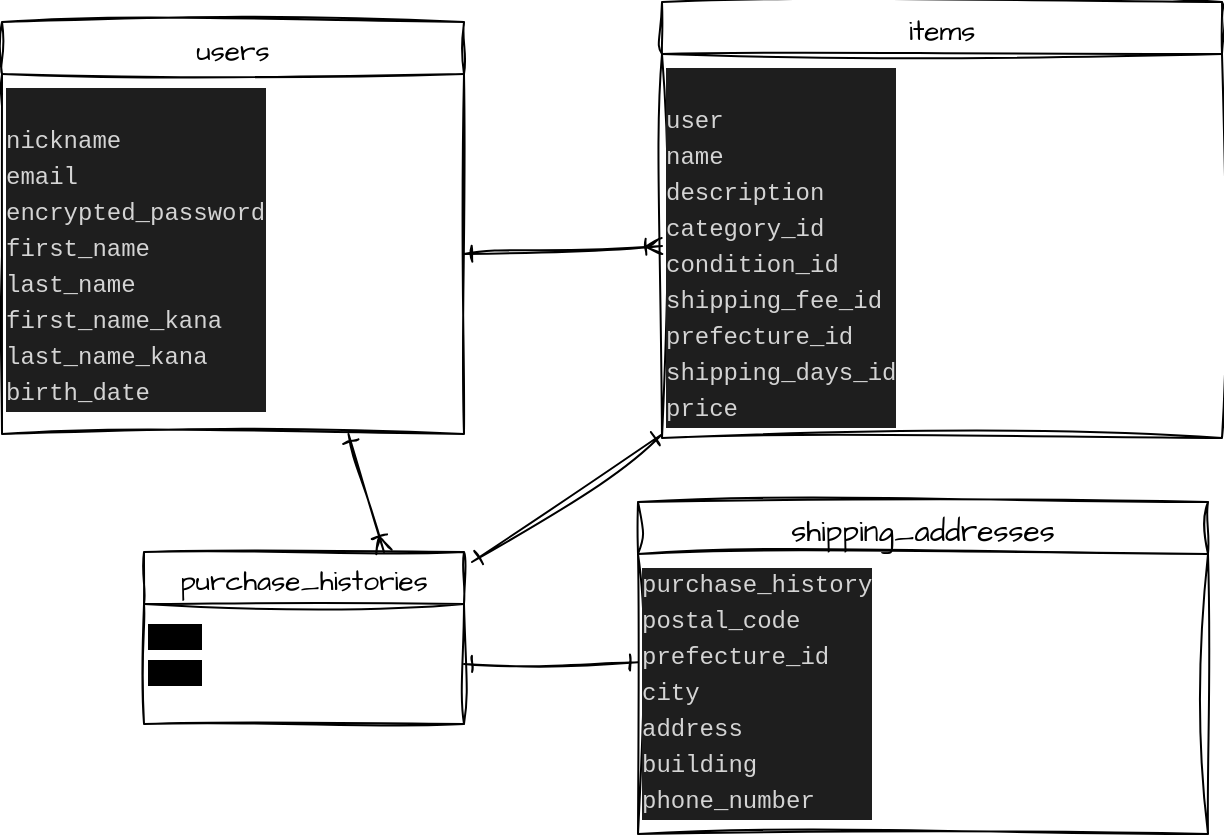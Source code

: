 <mxfile>
    <diagram id="_lsvfHyqP8XNk85C0SlL" name="ページ1">
        <mxGraphModel dx="566" dy="532" grid="1" gridSize="10" guides="1" tooltips="1" connect="1" arrows="1" fold="1" page="1" pageScale="1" pageWidth="827" pageHeight="1169" math="0" shadow="0">
            <root>
                <mxCell id="0"/>
                <mxCell id="1" parent="0"/>
                <mxCell id="12" value="users" style="swimlane;fontStyle=0;childLayout=stackLayout;horizontal=1;startSize=26;horizontalStack=0;resizeParent=1;resizeParentMax=0;resizeLast=0;collapsible=1;marginBottom=0;align=center;fontSize=14;sketch=1;hachureGap=4;jiggle=2;curveFitting=1;fontFamily=Architects Daughter;fontSource=https%3A%2F%2Ffonts.googleapis.com%2Fcss%3Ffamily%3DArchitects%2BDaughter;" parent="1" vertex="1">
                    <mxGeometry x="30" y="15" width="231" height="206" as="geometry">
                        <mxRectangle x="5" y="50" width="80" height="30" as="alternateBounds"/>
                    </mxGeometry>
                </mxCell>
                <mxCell id="47" value="&lt;div style=&quot;color: rgb(212, 212, 212); background-color: rgb(30, 30, 30); font-family: Menlo, Monaco, &amp;quot;Courier New&amp;quot;, monospace; font-weight: normal; font-size: 12px; line-height: 18px;&quot;&gt;&lt;div&gt;&lt;br&gt;&lt;/div&gt;&lt;div&gt;&lt;span style=&quot;color: #d4d4d4;&quot;&gt;nickname&lt;/span&gt;&lt;/div&gt;&lt;div&gt;&lt;span style=&quot;color: #d4d4d4;&quot;&gt;email&lt;/span&gt;&lt;/div&gt;&lt;div&gt;&lt;span style=&quot;color: #d4d4d4;&quot;&gt;encrypted_password&lt;/span&gt;&lt;/div&gt;&lt;div&gt;&lt;span style=&quot;color: #d4d4d4;&quot;&gt;first_name&lt;/span&gt;&lt;/div&gt;&lt;div&gt;&lt;span style=&quot;color: #d4d4d4;&quot;&gt;last_name&lt;/span&gt;&lt;/div&gt;&lt;div&gt;&lt;span style=&quot;color: #d4d4d4;&quot;&gt;first_name_kana&lt;/span&gt;&lt;/div&gt;&lt;div&gt;last_name_kana&lt;/div&gt;&lt;div&gt;&lt;span style=&quot;color: #d4d4d4;&quot;&gt;birth_date&amp;nbsp;&lt;/span&gt;&lt;/div&gt;&lt;/div&gt;" style="text;whiteSpace=wrap;html=1;fontSize=6;fontFamily=Architects Daughter;" vertex="1" parent="12">
                    <mxGeometry y="26" width="231" height="180" as="geometry"/>
                </mxCell>
                <mxCell id="16" value="items" style="swimlane;fontStyle=0;childLayout=stackLayout;horizontal=1;startSize=26;horizontalStack=0;resizeParent=1;resizeParentMax=0;resizeLast=0;collapsible=1;marginBottom=0;align=center;fontSize=14;sketch=1;hachureGap=4;jiggle=2;curveFitting=1;fontFamily=Architects Daughter;fontSource=https%3A%2F%2Ffonts.googleapis.com%2Fcss%3Ffamily%3DArchitects%2BDaughter;" parent="1" vertex="1">
                    <mxGeometry x="360" y="5" width="280" height="218" as="geometry"/>
                </mxCell>
                <mxCell id="48" value="&lt;div style=&quot;color: rgb(212, 212, 212); background-color: rgb(30, 30, 30); font-family: Menlo, Monaco, &amp;quot;Courier New&amp;quot;, monospace; font-size: 12px; line-height: 18px;&quot;&gt;&lt;div&gt;&lt;br&gt;&lt;/div&gt;&lt;div&gt;&lt;span style=&quot;color: #d4d4d4;&quot;&gt;user&lt;/span&gt;&lt;/div&gt;&lt;div&gt;name&amp;nbsp;&lt;/div&gt;&lt;div&gt;description&amp;nbsp;&lt;/div&gt;&lt;div&gt;&lt;span style=&quot;color: #d4d4d4;&quot;&gt;category_id&amp;nbsp;&lt;/span&gt;&lt;/div&gt;&lt;div&gt;&lt;span style=&quot;color: #d4d4d4;&quot;&gt;condition_id&amp;nbsp;&lt;/span&gt;&lt;/div&gt;&lt;div&gt;&lt;span style=&quot;color: #d4d4d4;&quot;&gt;shipping_fee_id&lt;/span&gt;&lt;/div&gt;&lt;div&gt;&lt;span style=&quot;color: #d4d4d4;&quot;&gt;prefecture_id&lt;/span&gt;&lt;/div&gt;&lt;div&gt;&lt;span style=&quot;color: #d4d4d4;&quot;&gt;shipping_days_id&lt;/span&gt;&lt;/div&gt;&lt;div&gt;&lt;span style=&quot;color: #d4d4d4;&quot;&gt;price&lt;/span&gt;&lt;/div&gt;&lt;/div&gt;" style="text;whiteSpace=wrap;html=1;fontSize=6;fontFamily=Architects Daughter;fontStyle=0" vertex="1" parent="16">
                    <mxGeometry y="26" width="280" height="192" as="geometry"/>
                </mxCell>
                <mxCell id="20" value="shipping_addresses" style="swimlane;fontStyle=0;childLayout=stackLayout;horizontal=1;startSize=26;horizontalStack=0;resizeParent=1;resizeParentMax=0;resizeLast=0;collapsible=1;marginBottom=0;align=center;fontSize=15;sketch=1;hachureGap=4;jiggle=2;curveFitting=1;fontFamily=Architects Daughter;fontSource=https%3A%2F%2Ffonts.googleapis.com%2Fcss%3Ffamily%3DArchitects%2BDaughter;" parent="1" vertex="1">
                    <mxGeometry x="348" y="255" width="285" height="166" as="geometry"/>
                </mxCell>
                <mxCell id="49" value="&lt;div style=&quot;color: rgb(212, 212, 212); background-color: rgb(30, 30, 30); font-family: Menlo, Monaco, &amp;quot;Courier New&amp;quot;, monospace; font-weight: normal; font-size: 12px; line-height: 18px;&quot;&gt;&lt;div&gt;purchase_history&lt;/div&gt;&lt;div&gt;postal_code&lt;br&gt;&lt;/div&gt;&lt;div&gt;&lt;span style=&quot;color: #d4d4d4;&quot;&gt;prefecture_id&lt;/span&gt;&lt;/div&gt;&lt;div&gt;&lt;span style=&quot;color: #d4d4d4;&quot;&gt;city&lt;/span&gt;&lt;/div&gt;&lt;div&gt;&lt;span style=&quot;color: #d4d4d4;&quot;&gt;address&lt;/span&gt;&lt;/div&gt;&lt;div&gt;&lt;span style=&quot;color: #d4d4d4;&quot;&gt;building&lt;/span&gt;&lt;/div&gt;&lt;div&gt;&lt;span style=&quot;color: #d4d4d4;&quot;&gt;phone_number&lt;/span&gt;&lt;/div&gt;&lt;/div&gt;" style="text;whiteSpace=wrap;html=1;fontSize=6;fontFamily=Architects Daughter;" vertex="1" parent="20">
                    <mxGeometry y="26" width="285" height="140" as="geometry"/>
                </mxCell>
                <mxCell id="60" style="edgeStyle=none;sketch=1;hachureGap=4;jiggle=2;curveFitting=1;html=1;exitX=1;exitY=0.5;exitDx=0;exitDy=0;fontFamily=Architects Daughter;fontSource=https%3A%2F%2Ffonts.googleapis.com%2Fcss%3Ffamily%3DArchitects%2BDaughter;fontSize=6;endArrow=ERoneToMany;endFill=0;startArrow=ERone;startFill=0;entryX=0;entryY=0.5;entryDx=0;entryDy=0;" edge="1" parent="1" source="47" target="48">
                    <mxGeometry relative="1" as="geometry">
                        <mxPoint x="350" y="180" as="targetPoint"/>
                    </mxGeometry>
                </mxCell>
                <mxCell id="63" value="purchase_histories" style="swimlane;fontStyle=0;childLayout=stackLayout;horizontal=1;startSize=26;horizontalStack=0;resizeParent=1;resizeParentMax=0;resizeLast=0;collapsible=1;marginBottom=0;align=center;fontSize=14;sketch=1;hachureGap=4;jiggle=2;curveFitting=1;fontFamily=Architects Daughter;fontSource=https%3A%2F%2Ffonts.googleapis.com%2Fcss%3Ffamily%3DArchitects%2BDaughter;" vertex="1" parent="1">
                    <mxGeometry x="101" y="280" width="160" height="86" as="geometry"/>
                </mxCell>
                <mxCell id="71" value="&lt;font style=&quot;font-size: 11px;&quot;&gt;&lt;b&gt;&lt;span style=&quot;border: 0px solid rgb(217, 217, 227); box-sizing: border-box; --tw-border-spacing-x:0; --tw-border-spacing-y:0; --tw-translate-x:0; --tw-translate-y:0; --tw-rotate:0; --tw-skew-x:0; --tw-skew-y:0; --tw-scale-x:1; --tw-scale-y:1; --tw-pan-x: ; --tw-pan-y: ; --tw-pinch-zoom: ; --tw-scroll-snap-strictness:proximity; --tw-ordinal: ; --tw-slashed-zero: ; --tw-numeric-figure: ; --tw-numeric-spacing: ; --tw-numeric-fraction: ; --tw-ring-inset: ; --tw-ring-offset-width:0px; --tw-ring-offset-color:#fff; --tw-ring-color:rgba(59,130,246,0.5); --tw-ring-offset-shadow:0 0 transparent; --tw-ring-shadow:0 0 transparent; --tw-shadow:0 0 transparent; --tw-shadow-colored:0 0 transparent; --tw-blur: ; --tw-brightness: ; --tw-contrast: ; --tw-grayscale: ; --tw-hue-rotate: ; --tw-invert: ; --tw-saturate: ; --tw-sepia: ; --tw-drop-shadow: ; --tw-backdrop-blur: ; --tw-backdrop-brightness: ; --tw-backdrop-contrast: ; --tw-backdrop-grayscale: ; --tw-backdrop-hue-rotate: ; --tw-backdrop-invert: ; --tw-backdrop-opacity: ; --tw-backdrop-saturate: ; --tw-backdrop-sepia: ; font-family: &amp;quot;Söhne Mono&amp;quot;, Monaco, &amp;quot;Andale Mono&amp;quot;, &amp;quot;Ubuntu Mono&amp;quot;, monospace; font-style: normal; font-variant-ligatures: normal; font-variant-caps: normal; letter-spacing: normal; orphans: 2; text-align: left; text-indent: 0px; text-transform: none; widows: 2; word-spacing: 0px; -webkit-text-stroke-width: 0px; background-color: rgb(0, 0, 0); text-decoration-thickness: initial; text-decoration-style: initial; text-decoration-color: initial;&quot; class=&quot;hljs-string&quot;&gt;user&lt;/span&gt;&lt;span style=&quot;font-family: &amp;quot;Söhne Mono&amp;quot;, Monaco, &amp;quot;Andale Mono&amp;quot;, &amp;quot;Ubuntu Mono&amp;quot;, monospace; font-style: normal; font-variant-ligatures: normal; font-variant-caps: normal; letter-spacing: normal; orphans: 2; text-align: left; text-indent: 0px; text-transform: none; widows: 2; word-spacing: 0px; -webkit-text-stroke-width: 0px; background-color: rgb(0, 0, 0); text-decoration-thickness: initial; text-decoration-style: initial; text-decoration-color: initial; float: none; display: inline !important;&quot;&gt;&lt;br&gt;&lt;/span&gt;&lt;span style=&quot;border: 0px solid rgb(217, 217, 227); box-sizing: border-box; --tw-border-spacing-x:0; --tw-border-spacing-y:0; --tw-translate-x:0; --tw-translate-y:0; --tw-rotate:0; --tw-skew-x:0; --tw-skew-y:0; --tw-scale-x:1; --tw-scale-y:1; --tw-pan-x: ; --tw-pan-y: ; --tw-pinch-zoom: ; --tw-scroll-snap-strictness:proximity; --tw-ordinal: ; --tw-slashed-zero: ; --tw-numeric-figure: ; --tw-numeric-spacing: ; --tw-numeric-fraction: ; --tw-ring-inset: ; --tw-ring-offset-width:0px; --tw-ring-offset-color:#fff; --tw-ring-color:rgba(59,130,246,0.5); --tw-ring-offset-shadow:0 0 transparent; --tw-ring-shadow:0 0 transparent; --tw-shadow:0 0 transparent; --tw-shadow-colored:0 0 transparent; --tw-blur: ; --tw-brightness: ; --tw-contrast: ; --tw-grayscale: ; --tw-hue-rotate: ; --tw-invert: ; --tw-saturate: ; --tw-sepia: ; --tw-drop-shadow: ; --tw-backdrop-blur: ; --tw-backdrop-brightness: ; --tw-backdrop-contrast: ; --tw-backdrop-grayscale: ; --tw-backdrop-hue-rotate: ; --tw-backdrop-invert: ; --tw-backdrop-opacity: ; --tw-backdrop-saturate: ; --tw-backdrop-sepia: ; font-family: &amp;quot;Söhne Mono&amp;quot;, Monaco, &amp;quot;Andale Mono&amp;quot;, &amp;quot;Ubuntu Mono&amp;quot;, monospace; font-style: normal; font-variant-ligatures: normal; font-variant-caps: normal; letter-spacing: normal; orphans: 2; text-align: left; text-indent: 0px; text-transform: none; widows: 2; word-spacing: 0px; -webkit-text-stroke-width: 0px; background-color: rgb(0, 0, 0); text-decoration-thickness: initial; text-decoration-style: initial; text-decoration-color: initial;&quot; class=&quot;hljs-string&quot;&gt;item&lt;/span&gt;&lt;/b&gt;&lt;/font&gt;" style="text;whiteSpace=wrap;html=1;fontSize=15;fontFamily=Architects Daughter;" vertex="1" parent="63">
                    <mxGeometry y="26" width="160" height="60" as="geometry"/>
                </mxCell>
                <mxCell id="68" style="edgeStyle=none;sketch=1;hachureGap=4;jiggle=2;curveFitting=1;html=1;exitX=0.75;exitY=1;exitDx=0;exitDy=0;entryX=0.75;entryY=0;entryDx=0;entryDy=0;fontFamily=Architects Daughter;fontSource=https%3A%2F%2Ffonts.googleapis.com%2Fcss%3Ffamily%3DArchitects%2BDaughter;fontSize=15;startArrow=ERone;startFill=0;endArrow=ERoneToMany;endFill=0;" edge="1" parent="1" source="47" target="63">
                    <mxGeometry relative="1" as="geometry"/>
                </mxCell>
                <mxCell id="69" style="edgeStyle=none;sketch=1;hachureGap=4;jiggle=2;curveFitting=1;html=1;fontFamily=Architects Daughter;fontSource=https%3A%2F%2Ffonts.googleapis.com%2Fcss%3Ffamily%3DArchitects%2BDaughter;fontSize=15;startArrow=ERone;startFill=0;endArrow=ERone;endFill=0;" edge="1" parent="1" source="48">
                    <mxGeometry relative="1" as="geometry">
                        <mxPoint x="265" y="285" as="targetPoint"/>
                    </mxGeometry>
                </mxCell>
                <mxCell id="72" style="edgeStyle=none;sketch=1;hachureGap=4;jiggle=2;curveFitting=1;html=1;exitX=1;exitY=0.5;exitDx=0;exitDy=0;entryX=0;entryY=0.387;entryDx=0;entryDy=0;entryPerimeter=0;fontFamily=Architects Daughter;fontSource=https%3A%2F%2Ffonts.googleapis.com%2Fcss%3Ffamily%3DArchitects%2BDaughter;fontSize=11;fontColor=#F0F0F0;startArrow=ERone;startFill=0;endArrow=ERone;endFill=0;" edge="1" parent="1" source="71" target="49">
                    <mxGeometry relative="1" as="geometry"/>
                </mxCell>
            </root>
        </mxGraphModel>
    </diagram>
</mxfile>
